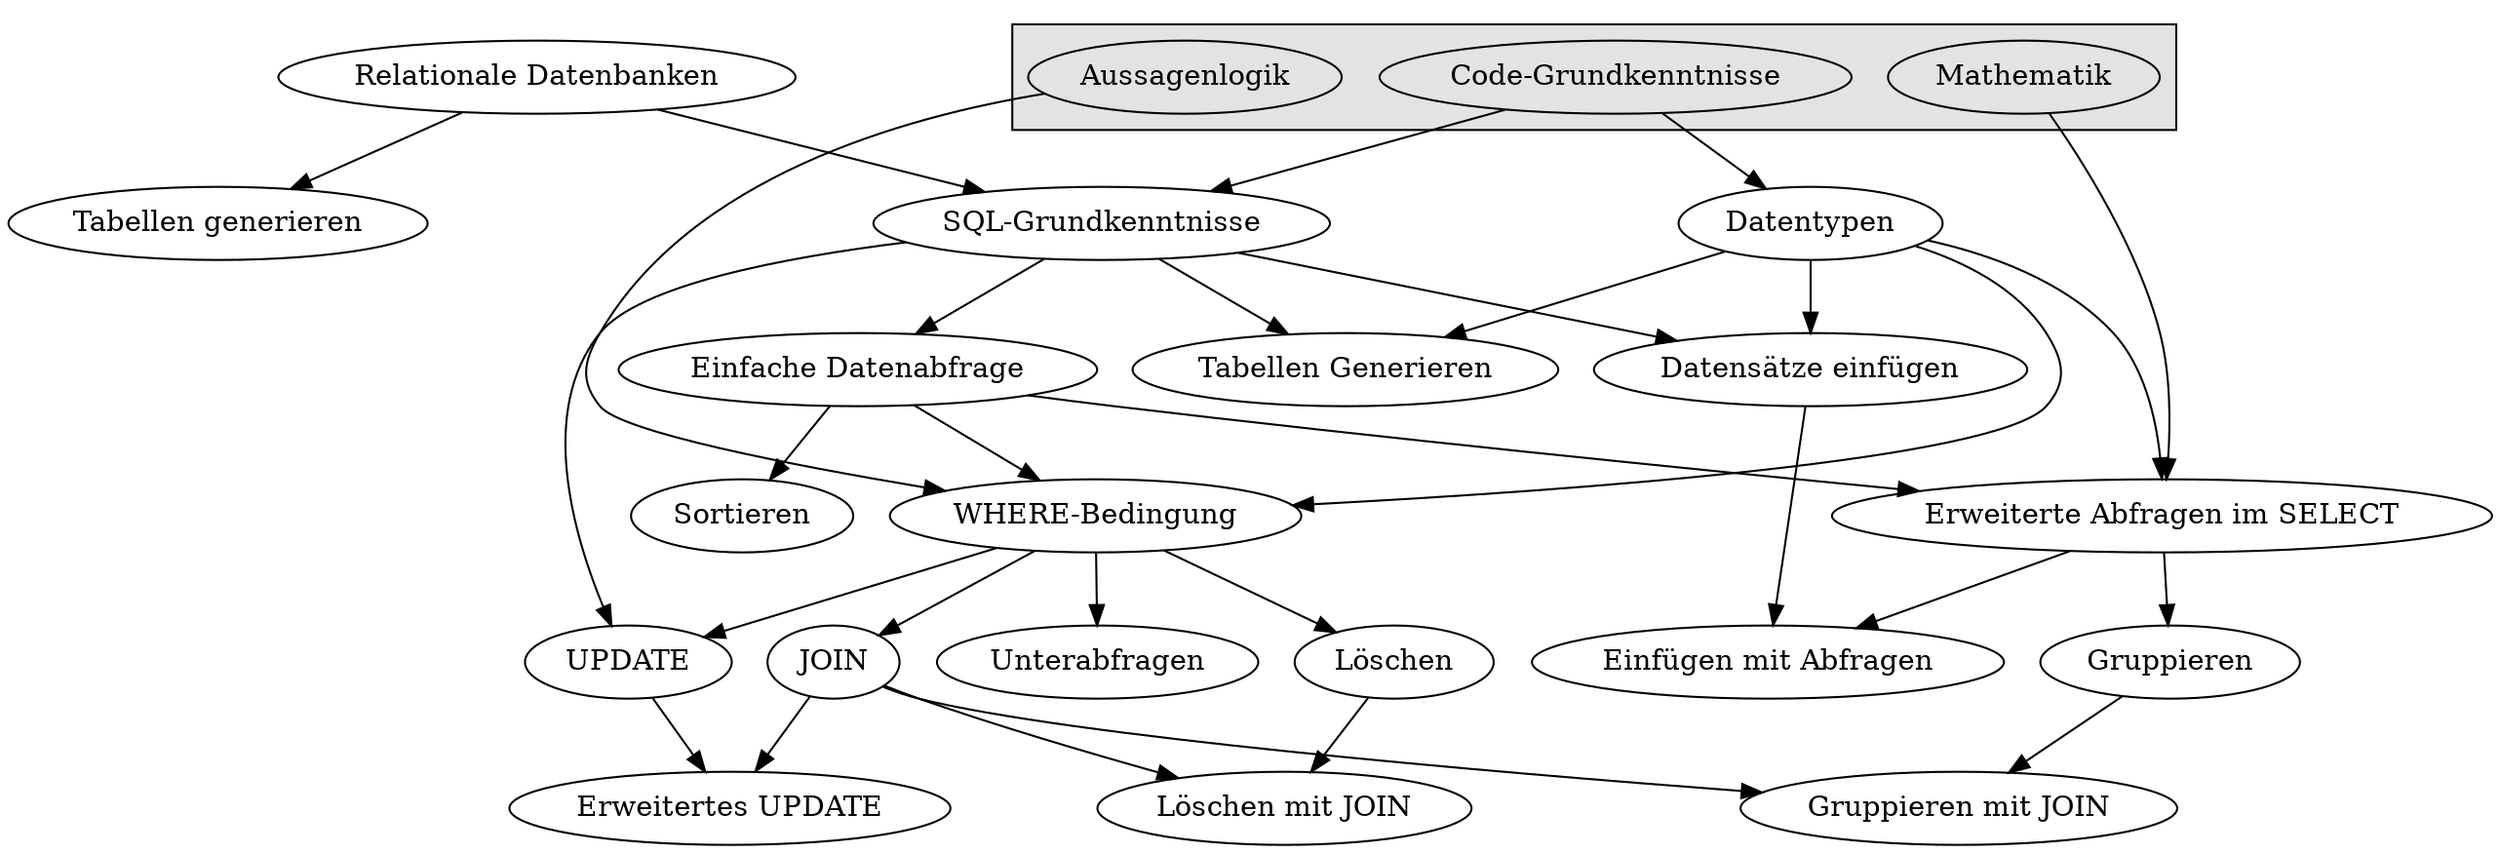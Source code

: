 digraph C {

	"Relationale Datenbanken" -> "Tabellen generieren"
	"Relationale Datenbanken" -> "SQL-Grundkenntnisse"
	"Code-Grundkenntnisse" -> "SQL-Grundkenntnisse"
	"Code-Grundkenntnisse" -> "Datentypen"
	"Datentypen" -> "Tabellen Generieren"
	"SQL-Grundkenntnisse" -> "Tabellen Generieren"
	"Datentypen" -> "Datensätze einfügen"
	"SQL-Grundkenntnisse" -> "Datensätze einfügen"
	"SQL-Grundkenntnisse" -> "Einfache Datenabfrage"
	"Einfache Datenabfrage" -> "WHERE-Bedingung"
	"Aussagenlogik" -> "WHERE-Bedingung"
	"Datentypen" -> "WHERE-Bedingung"
	"Einfache Datenabfrage" -> "Erweiterte Abfragen im SELECT"
	"Datentypen" -> "Erweiterte Abfragen im SELECT"
	"Mathematik" -> "Erweiterte Abfragen im SELECT"
	"Einfache Datenabfrage" -> "Sortieren"
	"WHERE-Bedingung" -> "Unterabfragen"
	"WHERE-Bedingung" -> "JOIN"
	"Erweiterte Abfragen im SELECT" -> "Gruppieren"
	"Gruppieren" -> "Gruppieren mit JOIN"
	"JOIN" -> "Gruppieren mit JOIN"
	"WHERE-Bedingung" -> "Löschen"
	"JOIN" -> "Löschen mit JOIN"
	"Löschen" -> "Löschen mit JOIN"
	"SQL-Grundkenntnisse" -> "UPDATE"
	"WHERE-Bedingung" -> "UPDATE"
	"JOIN" -> "Erweitertes UPDATE"
	"UPDATE" -> "Erweitertes UPDATE"
	"Datensätze einfügen" -> "Einfügen mit Abfragen"
	"Erweiterte Abfragen im SELECT" -> "Einfügen mit Abfragen"
	subgraph clusterVorkenntnisse {
		 graph [bgcolor="grey89"];
		 "Mathematik", "Aussagenlogik", "Code-Grundkenntnisse"
	}
}
